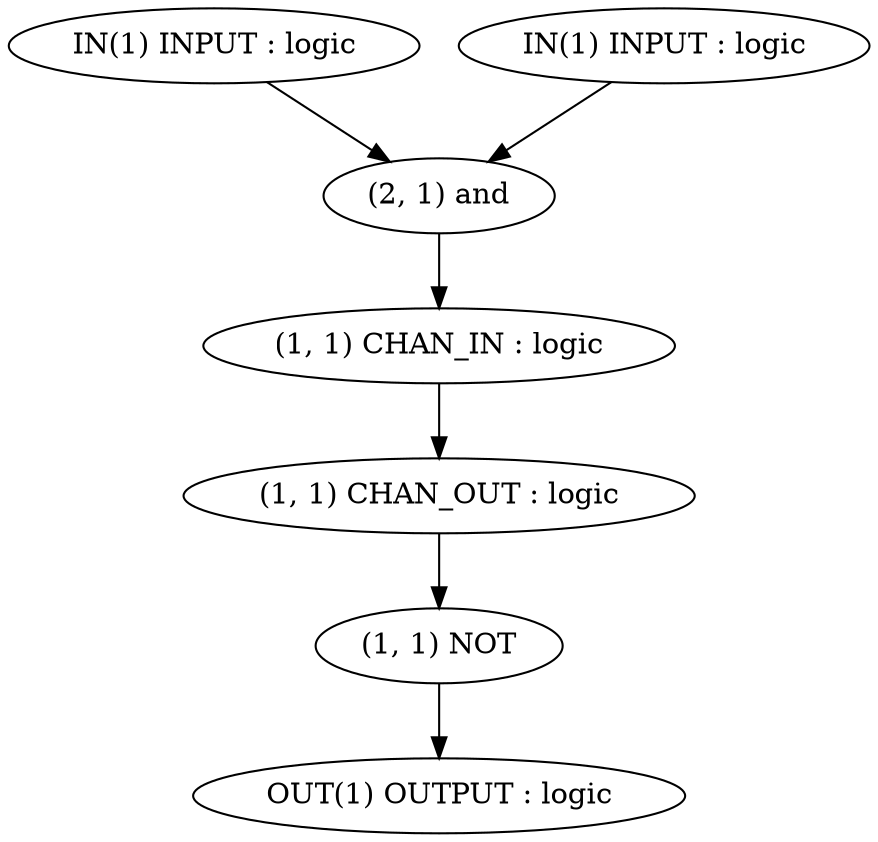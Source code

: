 // LOG : Starting Idealised Linear
// LOG : Parsing Successful
// LOG : Type Checking Complete
// LOG : Soundness Check Complete
digraph G {
4 [label="(1, 1) CHAN_IN : logic"];
5 [label="(1, 1) CHAN_OUT : logic"];
3 [label="OUT(1) OUTPUT : logic"];
2 [label="IN(1) INPUT : logic"];
1 [label="IN(1) INPUT : logic"];
6 [label="(2, 1) and"];
7 [label="(1, 1) NOT"];
	4 -> 5;
	6 -> 4;
	1 -> 6;
	2 -> 6;
	7 -> 3;
	5 -> 7;
}

// LOG : BYE

